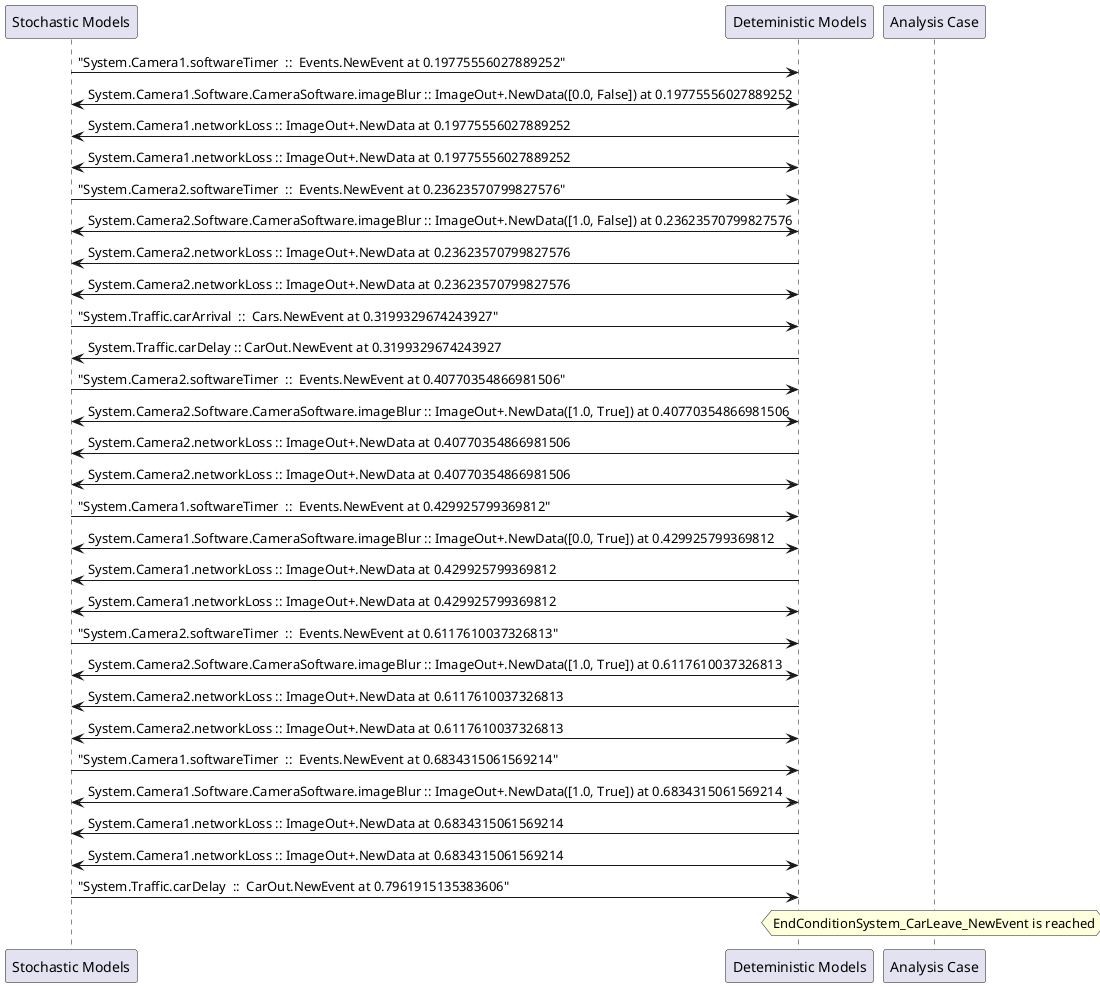 
	@startuml
	participant "Stochastic Models" as stochmodel
	participant "Deteministic Models" as detmodel
	participant "Analysis Case" as analysis
	{7944_stop} stochmodel -> detmodel : "System.Camera1.softwareTimer  ::  Events.NewEvent at 0.19775556027889252"
detmodel <-> stochmodel : System.Camera1.Software.CameraSoftware.imageBlur :: ImageOut+.NewData([0.0, False]) at 0.19775556027889252
detmodel -> stochmodel : System.Camera1.networkLoss :: ImageOut+.NewData at 0.19775556027889252
detmodel <-> stochmodel : System.Camera1.networkLoss :: ImageOut+.NewData at 0.19775556027889252
{7959_stop} stochmodel -> detmodel : "System.Camera2.softwareTimer  ::  Events.NewEvent at 0.23623570799827576"
detmodel <-> stochmodel : System.Camera2.Software.CameraSoftware.imageBlur :: ImageOut+.NewData([1.0, False]) at 0.23623570799827576
detmodel -> stochmodel : System.Camera2.networkLoss :: ImageOut+.NewData at 0.23623570799827576
detmodel <-> stochmodel : System.Camera2.networkLoss :: ImageOut+.NewData at 0.23623570799827576
{7974_stop} stochmodel -> detmodel : "System.Traffic.carArrival  ::  Cars.NewEvent at 0.3199329674243927"
{7985_start} detmodel -> stochmodel : System.Traffic.carDelay :: CarOut.NewEvent at 0.3199329674243927
{7960_stop} stochmodel -> detmodel : "System.Camera2.softwareTimer  ::  Events.NewEvent at 0.40770354866981506"
detmodel <-> stochmodel : System.Camera2.Software.CameraSoftware.imageBlur :: ImageOut+.NewData([1.0, True]) at 0.40770354866981506
detmodel -> stochmodel : System.Camera2.networkLoss :: ImageOut+.NewData at 0.40770354866981506
detmodel <-> stochmodel : System.Camera2.networkLoss :: ImageOut+.NewData at 0.40770354866981506
{7945_stop} stochmodel -> detmodel : "System.Camera1.softwareTimer  ::  Events.NewEvent at 0.429925799369812"
detmodel <-> stochmodel : System.Camera1.Software.CameraSoftware.imageBlur :: ImageOut+.NewData([0.0, True]) at 0.429925799369812
detmodel -> stochmodel : System.Camera1.networkLoss :: ImageOut+.NewData at 0.429925799369812
detmodel <-> stochmodel : System.Camera1.networkLoss :: ImageOut+.NewData at 0.429925799369812
{7961_stop} stochmodel -> detmodel : "System.Camera2.softwareTimer  ::  Events.NewEvent at 0.6117610037326813"
detmodel <-> stochmodel : System.Camera2.Software.CameraSoftware.imageBlur :: ImageOut+.NewData([1.0, True]) at 0.6117610037326813
detmodel -> stochmodel : System.Camera2.networkLoss :: ImageOut+.NewData at 0.6117610037326813
detmodel <-> stochmodel : System.Camera2.networkLoss :: ImageOut+.NewData at 0.6117610037326813
{7946_stop} stochmodel -> detmodel : "System.Camera1.softwareTimer  ::  Events.NewEvent at 0.6834315061569214"
detmodel <-> stochmodel : System.Camera1.Software.CameraSoftware.imageBlur :: ImageOut+.NewData([1.0, True]) at 0.6834315061569214
detmodel -> stochmodel : System.Camera1.networkLoss :: ImageOut+.NewData at 0.6834315061569214
detmodel <-> stochmodel : System.Camera1.networkLoss :: ImageOut+.NewData at 0.6834315061569214
{7985_stop} stochmodel -> detmodel : "System.Traffic.carDelay  ::  CarOut.NewEvent at 0.7961915135383606"
{7985_start} <-> {7985_stop} : delay
hnote over analysis 
EndConditionSystem_CarLeave_NewEvent is reached
endnote
@enduml